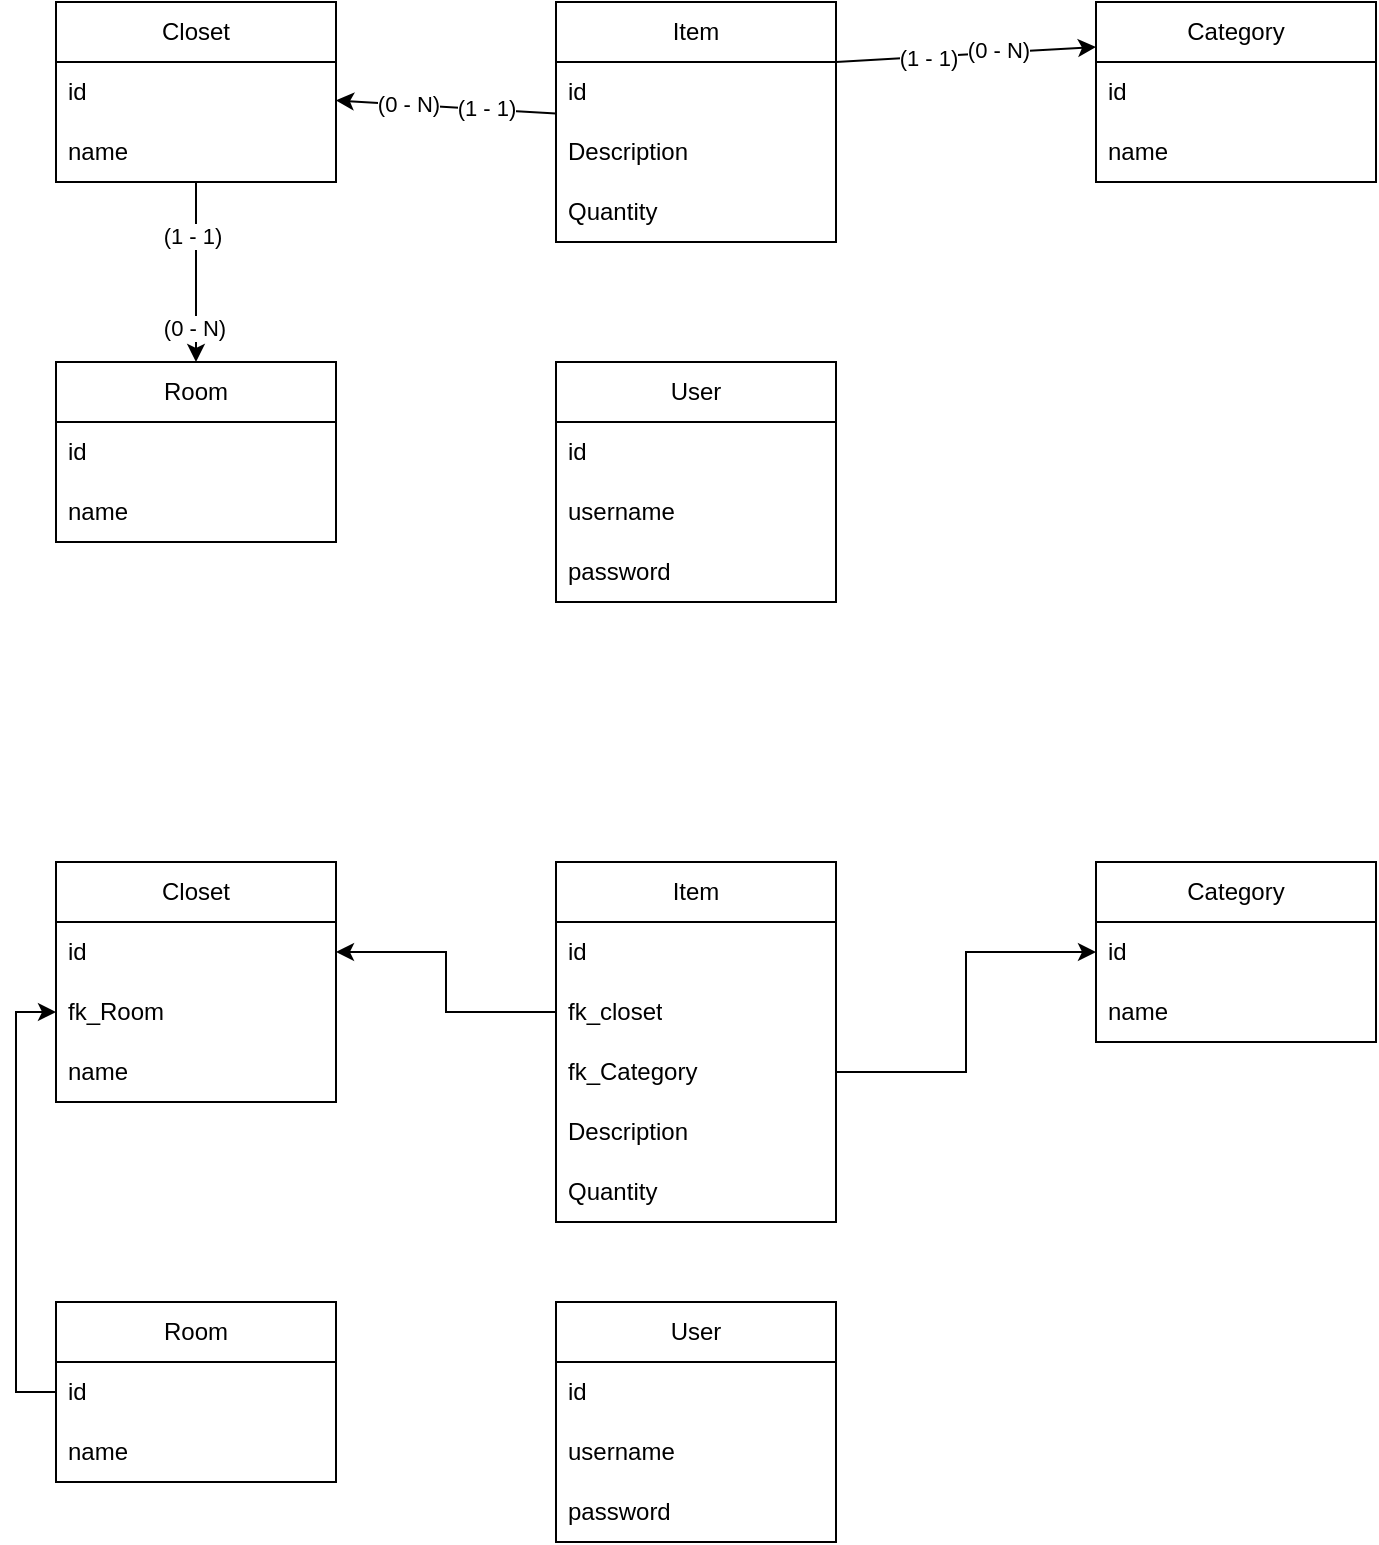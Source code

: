 <mxfile version="24.3.0" type="device">
  <diagram name="Page-1" id="qb_2dh0Ql2Y6vag6SmB3">
    <mxGraphModel dx="939" dy="518" grid="1" gridSize="10" guides="1" tooltips="1" connect="1" arrows="1" fold="1" page="1" pageScale="1" pageWidth="827" pageHeight="1169" math="0" shadow="0">
      <root>
        <mxCell id="0" />
        <mxCell id="1" parent="0" />
        <mxCell id="_J_KQjBBsaZNFtVIv1uM-25" style="rounded=0;orthogonalLoop=1;jettySize=auto;html=1;" edge="1" parent="1" source="_J_KQjBBsaZNFtVIv1uM-1" target="_J_KQjBBsaZNFtVIv1uM-9">
          <mxGeometry relative="1" as="geometry">
            <mxPoint x="350" y="200" as="sourcePoint" />
            <mxPoint x="290" y="220" as="targetPoint" />
          </mxGeometry>
        </mxCell>
        <mxCell id="_J_KQjBBsaZNFtVIv1uM-26" value="(1 - 1)" style="edgeLabel;html=1;align=center;verticalAlign=middle;resizable=0;points=[];" vertex="1" connectable="0" parent="_J_KQjBBsaZNFtVIv1uM-25">
          <mxGeometry x="-0.352" y="-1" relative="1" as="geometry">
            <mxPoint as="offset" />
          </mxGeometry>
        </mxCell>
        <mxCell id="_J_KQjBBsaZNFtVIv1uM-27" value="(0 - N)" style="edgeLabel;html=1;align=center;verticalAlign=middle;resizable=0;points=[];" vertex="1" connectable="0" parent="_J_KQjBBsaZNFtVIv1uM-25">
          <mxGeometry x="0.339" y="-1" relative="1" as="geometry">
            <mxPoint as="offset" />
          </mxGeometry>
        </mxCell>
        <mxCell id="_J_KQjBBsaZNFtVIv1uM-1" value="Item" style="swimlane;fontStyle=0;childLayout=stackLayout;horizontal=1;startSize=30;horizontalStack=0;resizeParent=1;resizeParentMax=0;resizeLast=0;collapsible=1;marginBottom=0;whiteSpace=wrap;html=1;" vertex="1" parent="1">
          <mxGeometry x="360" y="120" width="140" height="120" as="geometry" />
        </mxCell>
        <mxCell id="_J_KQjBBsaZNFtVIv1uM-4" value="id" style="text;strokeColor=none;fillColor=none;align=left;verticalAlign=middle;spacingLeft=4;spacingRight=4;overflow=hidden;points=[[0,0.5],[1,0.5]];portConstraint=eastwest;rotatable=0;whiteSpace=wrap;html=1;" vertex="1" parent="_J_KQjBBsaZNFtVIv1uM-1">
          <mxGeometry y="30" width="140" height="30" as="geometry" />
        </mxCell>
        <mxCell id="_J_KQjBBsaZNFtVIv1uM-2" value="Description" style="text;strokeColor=none;fillColor=none;align=left;verticalAlign=middle;spacingLeft=4;spacingRight=4;overflow=hidden;points=[[0,0.5],[1,0.5]];portConstraint=eastwest;rotatable=0;whiteSpace=wrap;html=1;" vertex="1" parent="_J_KQjBBsaZNFtVIv1uM-1">
          <mxGeometry y="60" width="140" height="30" as="geometry" />
        </mxCell>
        <mxCell id="_J_KQjBBsaZNFtVIv1uM-3" value="Quantity" style="text;strokeColor=none;fillColor=none;align=left;verticalAlign=middle;spacingLeft=4;spacingRight=4;overflow=hidden;points=[[0,0.5],[1,0.5]];portConstraint=eastwest;rotatable=0;whiteSpace=wrap;html=1;" vertex="1" parent="_J_KQjBBsaZNFtVIv1uM-1">
          <mxGeometry y="90" width="140" height="30" as="geometry" />
        </mxCell>
        <mxCell id="_J_KQjBBsaZNFtVIv1uM-5" value="Category" style="swimlane;fontStyle=0;childLayout=stackLayout;horizontal=1;startSize=30;horizontalStack=0;resizeParent=1;resizeParentMax=0;resizeLast=0;collapsible=1;marginBottom=0;whiteSpace=wrap;html=1;" vertex="1" parent="1">
          <mxGeometry x="630" y="120" width="140" height="90" as="geometry" />
        </mxCell>
        <mxCell id="_J_KQjBBsaZNFtVIv1uM-6" value="id" style="text;strokeColor=none;fillColor=none;align=left;verticalAlign=middle;spacingLeft=4;spacingRight=4;overflow=hidden;points=[[0,0.5],[1,0.5]];portConstraint=eastwest;rotatable=0;whiteSpace=wrap;html=1;" vertex="1" parent="_J_KQjBBsaZNFtVIv1uM-5">
          <mxGeometry y="30" width="140" height="30" as="geometry" />
        </mxCell>
        <mxCell id="_J_KQjBBsaZNFtVIv1uM-7" value="name" style="text;strokeColor=none;fillColor=none;align=left;verticalAlign=middle;spacingLeft=4;spacingRight=4;overflow=hidden;points=[[0,0.5],[1,0.5]];portConstraint=eastwest;rotatable=0;whiteSpace=wrap;html=1;" vertex="1" parent="_J_KQjBBsaZNFtVIv1uM-5">
          <mxGeometry y="60" width="140" height="30" as="geometry" />
        </mxCell>
        <mxCell id="_J_KQjBBsaZNFtVIv1uM-28" style="rounded=0;orthogonalLoop=1;jettySize=auto;html=1;entryX=0.5;entryY=0;entryDx=0;entryDy=0;" edge="1" parent="1" source="_J_KQjBBsaZNFtVIv1uM-9" target="_J_KQjBBsaZNFtVIv1uM-12">
          <mxGeometry relative="1" as="geometry" />
        </mxCell>
        <mxCell id="_J_KQjBBsaZNFtVIv1uM-29" value="(1 - 1)" style="edgeLabel;html=1;align=center;verticalAlign=middle;resizable=0;points=[];" vertex="1" connectable="0" parent="_J_KQjBBsaZNFtVIv1uM-28">
          <mxGeometry x="-0.396" y="-2" relative="1" as="geometry">
            <mxPoint as="offset" />
          </mxGeometry>
        </mxCell>
        <mxCell id="_J_KQjBBsaZNFtVIv1uM-30" value="(0 - N)" style="edgeLabel;html=1;align=center;verticalAlign=middle;resizable=0;points=[];" vertex="1" connectable="0" parent="_J_KQjBBsaZNFtVIv1uM-28">
          <mxGeometry x="0.608" y="-1" relative="1" as="geometry">
            <mxPoint as="offset" />
          </mxGeometry>
        </mxCell>
        <mxCell id="_J_KQjBBsaZNFtVIv1uM-9" value="Closet" style="swimlane;fontStyle=0;childLayout=stackLayout;horizontal=1;startSize=30;horizontalStack=0;resizeParent=1;resizeParentMax=0;resizeLast=0;collapsible=1;marginBottom=0;whiteSpace=wrap;html=1;" vertex="1" parent="1">
          <mxGeometry x="110" y="120" width="140" height="90" as="geometry" />
        </mxCell>
        <mxCell id="_J_KQjBBsaZNFtVIv1uM-10" value="id" style="text;strokeColor=none;fillColor=none;align=left;verticalAlign=middle;spacingLeft=4;spacingRight=4;overflow=hidden;points=[[0,0.5],[1,0.5]];portConstraint=eastwest;rotatable=0;whiteSpace=wrap;html=1;" vertex="1" parent="_J_KQjBBsaZNFtVIv1uM-9">
          <mxGeometry y="30" width="140" height="30" as="geometry" />
        </mxCell>
        <mxCell id="_J_KQjBBsaZNFtVIv1uM-11" value="name" style="text;strokeColor=none;fillColor=none;align=left;verticalAlign=middle;spacingLeft=4;spacingRight=4;overflow=hidden;points=[[0,0.5],[1,0.5]];portConstraint=eastwest;rotatable=0;whiteSpace=wrap;html=1;" vertex="1" parent="_J_KQjBBsaZNFtVIv1uM-9">
          <mxGeometry y="60" width="140" height="30" as="geometry" />
        </mxCell>
        <mxCell id="_J_KQjBBsaZNFtVIv1uM-12" value="Room" style="swimlane;fontStyle=0;childLayout=stackLayout;horizontal=1;startSize=30;horizontalStack=0;resizeParent=1;resizeParentMax=0;resizeLast=0;collapsible=1;marginBottom=0;whiteSpace=wrap;html=1;" vertex="1" parent="1">
          <mxGeometry x="110" y="300" width="140" height="90" as="geometry" />
        </mxCell>
        <mxCell id="_J_KQjBBsaZNFtVIv1uM-13" value="id" style="text;strokeColor=none;fillColor=none;align=left;verticalAlign=middle;spacingLeft=4;spacingRight=4;overflow=hidden;points=[[0,0.5],[1,0.5]];portConstraint=eastwest;rotatable=0;whiteSpace=wrap;html=1;" vertex="1" parent="_J_KQjBBsaZNFtVIv1uM-12">
          <mxGeometry y="30" width="140" height="30" as="geometry" />
        </mxCell>
        <mxCell id="_J_KQjBBsaZNFtVIv1uM-14" value="name" style="text;strokeColor=none;fillColor=none;align=left;verticalAlign=middle;spacingLeft=4;spacingRight=4;overflow=hidden;points=[[0,0.5],[1,0.5]];portConstraint=eastwest;rotatable=0;whiteSpace=wrap;html=1;" vertex="1" parent="_J_KQjBBsaZNFtVIv1uM-12">
          <mxGeometry y="60" width="140" height="30" as="geometry" />
        </mxCell>
        <mxCell id="_J_KQjBBsaZNFtVIv1uM-15" value="User" style="swimlane;fontStyle=0;childLayout=stackLayout;horizontal=1;startSize=30;horizontalStack=0;resizeParent=1;resizeParentMax=0;resizeLast=0;collapsible=1;marginBottom=0;whiteSpace=wrap;html=1;" vertex="1" parent="1">
          <mxGeometry x="360" y="300" width="140" height="120" as="geometry" />
        </mxCell>
        <mxCell id="_J_KQjBBsaZNFtVIv1uM-16" value="id" style="text;strokeColor=none;fillColor=none;align=left;verticalAlign=middle;spacingLeft=4;spacingRight=4;overflow=hidden;points=[[0,0.5],[1,0.5]];portConstraint=eastwest;rotatable=0;whiteSpace=wrap;html=1;" vertex="1" parent="_J_KQjBBsaZNFtVIv1uM-15">
          <mxGeometry y="30" width="140" height="30" as="geometry" />
        </mxCell>
        <mxCell id="_J_KQjBBsaZNFtVIv1uM-17" value="username" style="text;strokeColor=none;fillColor=none;align=left;verticalAlign=middle;spacingLeft=4;spacingRight=4;overflow=hidden;points=[[0,0.5],[1,0.5]];portConstraint=eastwest;rotatable=0;whiteSpace=wrap;html=1;" vertex="1" parent="_J_KQjBBsaZNFtVIv1uM-15">
          <mxGeometry y="60" width="140" height="30" as="geometry" />
        </mxCell>
        <mxCell id="_J_KQjBBsaZNFtVIv1uM-18" value="password" style="text;strokeColor=none;fillColor=none;align=left;verticalAlign=middle;spacingLeft=4;spacingRight=4;overflow=hidden;points=[[0,0.5],[1,0.5]];portConstraint=eastwest;rotatable=0;whiteSpace=wrap;html=1;" vertex="1" parent="_J_KQjBBsaZNFtVIv1uM-15">
          <mxGeometry y="90" width="140" height="30" as="geometry" />
        </mxCell>
        <mxCell id="_J_KQjBBsaZNFtVIv1uM-19" style="rounded=0;orthogonalLoop=1;jettySize=auto;html=1;exitX=1;exitY=0.25;exitDx=0;exitDy=0;entryX=0;entryY=0.25;entryDx=0;entryDy=0;" edge="1" parent="1" source="_J_KQjBBsaZNFtVIv1uM-1" target="_J_KQjBBsaZNFtVIv1uM-5">
          <mxGeometry relative="1" as="geometry" />
        </mxCell>
        <mxCell id="_J_KQjBBsaZNFtVIv1uM-21" value="(0 - N)" style="edgeLabel;html=1;align=center;verticalAlign=middle;resizable=0;points=[];" vertex="1" connectable="0" parent="_J_KQjBBsaZNFtVIv1uM-19">
          <mxGeometry x="0.251" y="2" relative="1" as="geometry">
            <mxPoint as="offset" />
          </mxGeometry>
        </mxCell>
        <mxCell id="_J_KQjBBsaZNFtVIv1uM-23" value="(1 - 1)" style="edgeLabel;html=1;align=center;verticalAlign=middle;resizable=0;points=[];" vertex="1" connectable="0" parent="_J_KQjBBsaZNFtVIv1uM-19">
          <mxGeometry x="-0.291" relative="1" as="geometry">
            <mxPoint as="offset" />
          </mxGeometry>
        </mxCell>
        <mxCell id="_J_KQjBBsaZNFtVIv1uM-56" value="Item" style="swimlane;fontStyle=0;childLayout=stackLayout;horizontal=1;startSize=30;horizontalStack=0;resizeParent=1;resizeParentMax=0;resizeLast=0;collapsible=1;marginBottom=0;whiteSpace=wrap;html=1;" vertex="1" parent="1">
          <mxGeometry x="360" y="550" width="140" height="180" as="geometry" />
        </mxCell>
        <mxCell id="_J_KQjBBsaZNFtVIv1uM-57" value="id" style="text;strokeColor=none;fillColor=none;align=left;verticalAlign=middle;spacingLeft=4;spacingRight=4;overflow=hidden;points=[[0,0.5],[1,0.5]];portConstraint=eastwest;rotatable=0;whiteSpace=wrap;html=1;" vertex="1" parent="_J_KQjBBsaZNFtVIv1uM-56">
          <mxGeometry y="30" width="140" height="30" as="geometry" />
        </mxCell>
        <mxCell id="_J_KQjBBsaZNFtVIv1uM-75" value="fk_closet" style="text;strokeColor=none;fillColor=none;align=left;verticalAlign=middle;spacingLeft=4;spacingRight=4;overflow=hidden;points=[[0,0.5],[1,0.5]];portConstraint=eastwest;rotatable=0;whiteSpace=wrap;html=1;" vertex="1" parent="_J_KQjBBsaZNFtVIv1uM-56">
          <mxGeometry y="60" width="140" height="30" as="geometry" />
        </mxCell>
        <mxCell id="_J_KQjBBsaZNFtVIv1uM-76" value="fk_Category" style="text;strokeColor=none;fillColor=none;align=left;verticalAlign=middle;spacingLeft=4;spacingRight=4;overflow=hidden;points=[[0,0.5],[1,0.5]];portConstraint=eastwest;rotatable=0;whiteSpace=wrap;html=1;" vertex="1" parent="_J_KQjBBsaZNFtVIv1uM-56">
          <mxGeometry y="90" width="140" height="30" as="geometry" />
        </mxCell>
        <mxCell id="_J_KQjBBsaZNFtVIv1uM-58" value="Description" style="text;strokeColor=none;fillColor=none;align=left;verticalAlign=middle;spacingLeft=4;spacingRight=4;overflow=hidden;points=[[0,0.5],[1,0.5]];portConstraint=eastwest;rotatable=0;whiteSpace=wrap;html=1;" vertex="1" parent="_J_KQjBBsaZNFtVIv1uM-56">
          <mxGeometry y="120" width="140" height="30" as="geometry" />
        </mxCell>
        <mxCell id="_J_KQjBBsaZNFtVIv1uM-59" value="Quantity" style="text;strokeColor=none;fillColor=none;align=left;verticalAlign=middle;spacingLeft=4;spacingRight=4;overflow=hidden;points=[[0,0.5],[1,0.5]];portConstraint=eastwest;rotatable=0;whiteSpace=wrap;html=1;" vertex="1" parent="_J_KQjBBsaZNFtVIv1uM-56">
          <mxGeometry y="150" width="140" height="30" as="geometry" />
        </mxCell>
        <mxCell id="_J_KQjBBsaZNFtVIv1uM-60" value="Category" style="swimlane;fontStyle=0;childLayout=stackLayout;horizontal=1;startSize=30;horizontalStack=0;resizeParent=1;resizeParentMax=0;resizeLast=0;collapsible=1;marginBottom=0;whiteSpace=wrap;html=1;" vertex="1" parent="1">
          <mxGeometry x="630" y="550" width="140" height="90" as="geometry" />
        </mxCell>
        <mxCell id="_J_KQjBBsaZNFtVIv1uM-61" value="id" style="text;strokeColor=none;fillColor=none;align=left;verticalAlign=middle;spacingLeft=4;spacingRight=4;overflow=hidden;points=[[0,0.5],[1,0.5]];portConstraint=eastwest;rotatable=0;whiteSpace=wrap;html=1;" vertex="1" parent="_J_KQjBBsaZNFtVIv1uM-60">
          <mxGeometry y="30" width="140" height="30" as="geometry" />
        </mxCell>
        <mxCell id="_J_KQjBBsaZNFtVIv1uM-62" value="name" style="text;strokeColor=none;fillColor=none;align=left;verticalAlign=middle;spacingLeft=4;spacingRight=4;overflow=hidden;points=[[0,0.5],[1,0.5]];portConstraint=eastwest;rotatable=0;whiteSpace=wrap;html=1;" vertex="1" parent="_J_KQjBBsaZNFtVIv1uM-60">
          <mxGeometry y="60" width="140" height="30" as="geometry" />
        </mxCell>
        <mxCell id="_J_KQjBBsaZNFtVIv1uM-66" value="Closet" style="swimlane;fontStyle=0;childLayout=stackLayout;horizontal=1;startSize=30;horizontalStack=0;resizeParent=1;resizeParentMax=0;resizeLast=0;collapsible=1;marginBottom=0;whiteSpace=wrap;html=1;" vertex="1" parent="1">
          <mxGeometry x="110" y="550" width="140" height="120" as="geometry" />
        </mxCell>
        <mxCell id="_J_KQjBBsaZNFtVIv1uM-67" value="id" style="text;strokeColor=none;fillColor=none;align=left;verticalAlign=middle;spacingLeft=4;spacingRight=4;overflow=hidden;points=[[0,0.5],[1,0.5]];portConstraint=eastwest;rotatable=0;whiteSpace=wrap;html=1;" vertex="1" parent="_J_KQjBBsaZNFtVIv1uM-66">
          <mxGeometry y="30" width="140" height="30" as="geometry" />
        </mxCell>
        <mxCell id="_J_KQjBBsaZNFtVIv1uM-77" value="fk_Room" style="text;strokeColor=none;fillColor=none;align=left;verticalAlign=middle;spacingLeft=4;spacingRight=4;overflow=hidden;points=[[0,0.5],[1,0.5]];portConstraint=eastwest;rotatable=0;whiteSpace=wrap;html=1;" vertex="1" parent="_J_KQjBBsaZNFtVIv1uM-66">
          <mxGeometry y="60" width="140" height="30" as="geometry" />
        </mxCell>
        <mxCell id="_J_KQjBBsaZNFtVIv1uM-68" value="name" style="text;strokeColor=none;fillColor=none;align=left;verticalAlign=middle;spacingLeft=4;spacingRight=4;overflow=hidden;points=[[0,0.5],[1,0.5]];portConstraint=eastwest;rotatable=0;whiteSpace=wrap;html=1;" vertex="1" parent="_J_KQjBBsaZNFtVIv1uM-66">
          <mxGeometry y="90" width="140" height="30" as="geometry" />
        </mxCell>
        <mxCell id="_J_KQjBBsaZNFtVIv1uM-69" value="Room" style="swimlane;fontStyle=0;childLayout=stackLayout;horizontal=1;startSize=30;horizontalStack=0;resizeParent=1;resizeParentMax=0;resizeLast=0;collapsible=1;marginBottom=0;whiteSpace=wrap;html=1;" vertex="1" parent="1">
          <mxGeometry x="110" y="770" width="140" height="90" as="geometry" />
        </mxCell>
        <mxCell id="_J_KQjBBsaZNFtVIv1uM-70" value="id" style="text;strokeColor=none;fillColor=none;align=left;verticalAlign=middle;spacingLeft=4;spacingRight=4;overflow=hidden;points=[[0,0.5],[1,0.5]];portConstraint=eastwest;rotatable=0;whiteSpace=wrap;html=1;" vertex="1" parent="_J_KQjBBsaZNFtVIv1uM-69">
          <mxGeometry y="30" width="140" height="30" as="geometry" />
        </mxCell>
        <mxCell id="_J_KQjBBsaZNFtVIv1uM-71" value="name" style="text;strokeColor=none;fillColor=none;align=left;verticalAlign=middle;spacingLeft=4;spacingRight=4;overflow=hidden;points=[[0,0.5],[1,0.5]];portConstraint=eastwest;rotatable=0;whiteSpace=wrap;html=1;" vertex="1" parent="_J_KQjBBsaZNFtVIv1uM-69">
          <mxGeometry y="60" width="140" height="30" as="geometry" />
        </mxCell>
        <mxCell id="_J_KQjBBsaZNFtVIv1uM-78" style="edgeStyle=orthogonalEdgeStyle;rounded=0;orthogonalLoop=1;jettySize=auto;html=1;exitX=0;exitY=0.5;exitDx=0;exitDy=0;entryX=0;entryY=0.5;entryDx=0;entryDy=0;" edge="1" parent="1" source="_J_KQjBBsaZNFtVIv1uM-70" target="_J_KQjBBsaZNFtVIv1uM-77">
          <mxGeometry relative="1" as="geometry" />
        </mxCell>
        <mxCell id="_J_KQjBBsaZNFtVIv1uM-79" style="edgeStyle=orthogonalEdgeStyle;rounded=0;orthogonalLoop=1;jettySize=auto;html=1;exitX=0;exitY=0.5;exitDx=0;exitDy=0;entryX=1;entryY=0.5;entryDx=0;entryDy=0;" edge="1" parent="1" source="_J_KQjBBsaZNFtVIv1uM-75" target="_J_KQjBBsaZNFtVIv1uM-67">
          <mxGeometry relative="1" as="geometry" />
        </mxCell>
        <mxCell id="_J_KQjBBsaZNFtVIv1uM-80" style="edgeStyle=orthogonalEdgeStyle;rounded=0;orthogonalLoop=1;jettySize=auto;html=1;exitX=1;exitY=0.5;exitDx=0;exitDy=0;entryX=0;entryY=0.5;entryDx=0;entryDy=0;" edge="1" parent="1" source="_J_KQjBBsaZNFtVIv1uM-76" target="_J_KQjBBsaZNFtVIv1uM-61">
          <mxGeometry relative="1" as="geometry" />
        </mxCell>
        <mxCell id="_J_KQjBBsaZNFtVIv1uM-81" value="User" style="swimlane;fontStyle=0;childLayout=stackLayout;horizontal=1;startSize=30;horizontalStack=0;resizeParent=1;resizeParentMax=0;resizeLast=0;collapsible=1;marginBottom=0;whiteSpace=wrap;html=1;" vertex="1" parent="1">
          <mxGeometry x="360" y="770" width="140" height="120" as="geometry" />
        </mxCell>
        <mxCell id="_J_KQjBBsaZNFtVIv1uM-82" value="id" style="text;strokeColor=none;fillColor=none;align=left;verticalAlign=middle;spacingLeft=4;spacingRight=4;overflow=hidden;points=[[0,0.5],[1,0.5]];portConstraint=eastwest;rotatable=0;whiteSpace=wrap;html=1;" vertex="1" parent="_J_KQjBBsaZNFtVIv1uM-81">
          <mxGeometry y="30" width="140" height="30" as="geometry" />
        </mxCell>
        <mxCell id="_J_KQjBBsaZNFtVIv1uM-83" value="username" style="text;strokeColor=none;fillColor=none;align=left;verticalAlign=middle;spacingLeft=4;spacingRight=4;overflow=hidden;points=[[0,0.5],[1,0.5]];portConstraint=eastwest;rotatable=0;whiteSpace=wrap;html=1;" vertex="1" parent="_J_KQjBBsaZNFtVIv1uM-81">
          <mxGeometry y="60" width="140" height="30" as="geometry" />
        </mxCell>
        <mxCell id="_J_KQjBBsaZNFtVIv1uM-84" value="password" style="text;strokeColor=none;fillColor=none;align=left;verticalAlign=middle;spacingLeft=4;spacingRight=4;overflow=hidden;points=[[0,0.5],[1,0.5]];portConstraint=eastwest;rotatable=0;whiteSpace=wrap;html=1;" vertex="1" parent="_J_KQjBBsaZNFtVIv1uM-81">
          <mxGeometry y="90" width="140" height="30" as="geometry" />
        </mxCell>
      </root>
    </mxGraphModel>
  </diagram>
</mxfile>
